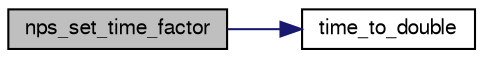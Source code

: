 digraph "nps_set_time_factor"
{
  edge [fontname="FreeSans",fontsize="10",labelfontname="FreeSans",labelfontsize="10"];
  node [fontname="FreeSans",fontsize="10",shape=record];
  rankdir="LR";
  Node1 [label="nps_set_time_factor",height=0.2,width=0.4,color="black", fillcolor="grey75", style="filled", fontcolor="black"];
  Node1 -> Node2 [color="midnightblue",fontsize="10",style="solid",fontname="FreeSans"];
  Node2 [label="time_to_double",height=0.2,width=0.4,color="black", fillcolor="white", style="filled",URL="$nps__main__common_8c.html#abde7f979f8df9c8db19de17ab6498ec2"];
}
